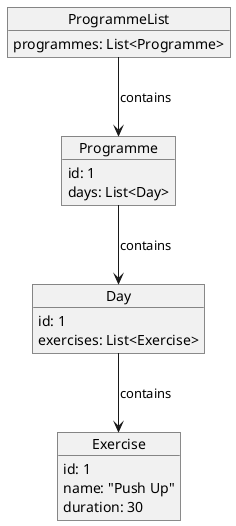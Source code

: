 @startuml
object ProgrammeList {
    programmes: List<Programme>
}

object Programme {
    id: 1
    days: List<Day>
}

object Day {
    id: 1
    exercises: List<Exercise>
}

object Exercise {
    id: 1
    name: "Push Up"
    duration: 30
}

ProgrammeList --> Programme : contains
Programme --> Day : contains
Day --> Exercise : contains
@enduml
